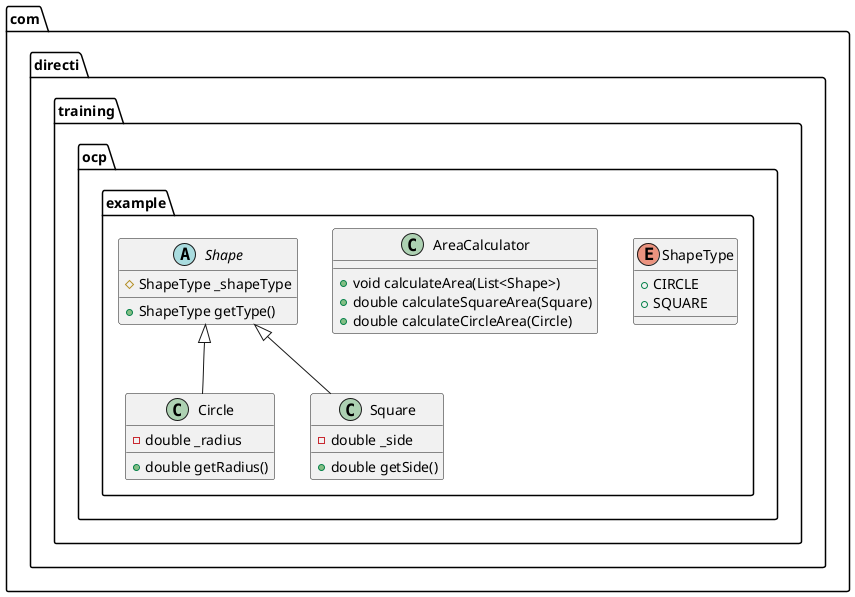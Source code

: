 @startuml
enum com.directi.training.ocp.example.ShapeType {
+  CIRCLE
+  SQUARE
}
class com.directi.training.ocp.example.Circle {
- double _radius
+ double getRadius()
}
class com.directi.training.ocp.example.Square {
- double _side
+ double getSide()
}
class com.directi.training.ocp.example.AreaCalculator {
+ void calculateArea(List<Shape>)
+ double calculateSquareArea(Square)
+ double calculateCircleArea(Circle)
}
abstract class com.directi.training.ocp.example.Shape {
# ShapeType _shapeType
+ ShapeType getType()
}


com.directi.training.ocp.example.Shape <|-- com.directi.training.ocp.example.Circle
com.directi.training.ocp.example.Shape <|-- com.directi.training.ocp.example.Square
@enduml